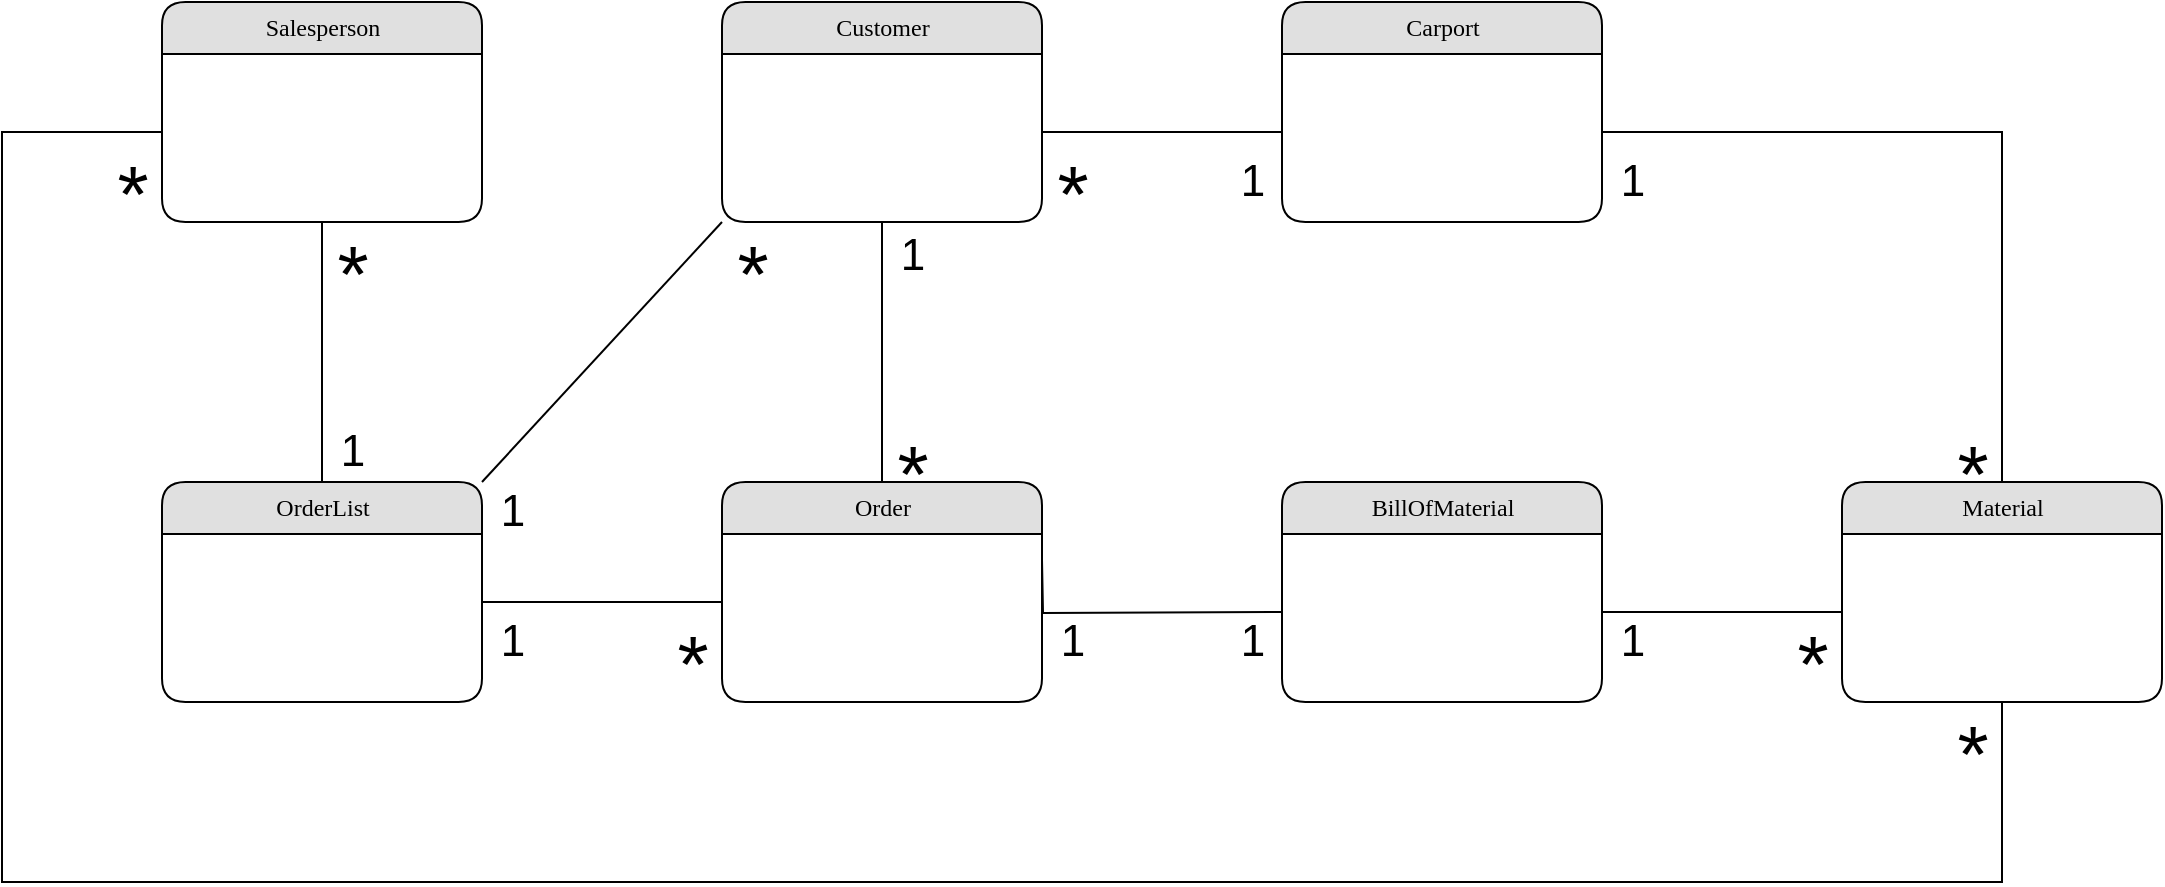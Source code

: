 <mxfile version="14.4.3" type="device"><diagram name="Page-1" id="b520641d-4fe3-3701-9064-5fc419738815"><mxGraphModel dx="1264" dy="592" grid="1" gridSize="10" guides="1" tooltips="1" connect="1" arrows="1" fold="1" page="1" pageScale="1" pageWidth="1100" pageHeight="850" background="#ffffff" math="0" shadow="0"><root><mxCell id="0"/><mxCell id="1" parent="0"/><mxCell id="21ea969265ad0168-6" value="Customer" style="swimlane;html=1;fontStyle=0;childLayout=stackLayout;horizontal=1;startSize=26;fillColor=#e0e0e0;horizontalStack=0;resizeParent=1;resizeLast=0;collapsible=1;marginBottom=0;swimlaneFillColor=#ffffff;align=center;rounded=1;shadow=0;comic=0;labelBackgroundColor=none;strokeWidth=1;fontFamily=Verdana;fontSize=12" parent="1" vertex="1"><mxGeometry x="520" y="80" width="160" height="110" as="geometry"/></mxCell><mxCell id="PO8EfMJt105Rqw60abM4-1" value="Salesperson" style="swimlane;html=1;fontStyle=0;childLayout=stackLayout;horizontal=1;startSize=26;fillColor=#e0e0e0;horizontalStack=0;resizeParent=1;resizeLast=0;collapsible=1;marginBottom=0;swimlaneFillColor=#ffffff;align=center;rounded=1;shadow=0;comic=0;labelBackgroundColor=none;strokeWidth=1;fontFamily=Verdana;fontSize=12" parent="1" vertex="1"><mxGeometry x="240" y="80" width="160" height="110" as="geometry"/></mxCell><mxCell id="_FoFAhyRaYSoehlt7JNx-34" style="edgeStyle=none;rounded=0;orthogonalLoop=1;jettySize=auto;html=1;exitX=0.5;exitY=0;exitDx=0;exitDy=0;entryX=0.5;entryY=1;entryDx=0;entryDy=0;endArrow=none;endFill=0;" parent="1" source="PO8EfMJt105Rqw60abM4-13" target="21ea969265ad0168-6" edge="1"><mxGeometry relative="1" as="geometry"/></mxCell><mxCell id="PO8EfMJt105Rqw60abM4-13" value="Order" style="swimlane;html=1;fontStyle=0;childLayout=stackLayout;horizontal=1;startSize=26;fillColor=#e0e0e0;horizontalStack=0;resizeParent=1;resizeLast=0;collapsible=1;marginBottom=0;swimlaneFillColor=#ffffff;align=center;rounded=1;shadow=0;comic=0;labelBackgroundColor=none;strokeWidth=1;fontFamily=Verdana;fontSize=12" parent="1" vertex="1"><mxGeometry x="520" y="320" width="160" height="110" as="geometry"/></mxCell><mxCell id="_FoFAhyRaYSoehlt7JNx-16" style="edgeStyle=orthogonalEdgeStyle;rounded=0;orthogonalLoop=1;jettySize=auto;html=1;exitX=0;exitY=0.5;exitDx=0;exitDy=0;entryX=1;entryY=0.5;entryDx=0;entryDy=0;endArrow=none;endFill=0;" parent="1" edge="1"><mxGeometry relative="1" as="geometry"><mxPoint x="800" y="385" as="sourcePoint"/><mxPoint x="680" y="359" as="targetPoint"/></mxGeometry></mxCell><mxCell id="_FoFAhyRaYSoehlt7JNx-1" value="BillOfMaterial" style="swimlane;html=1;fontStyle=0;childLayout=stackLayout;horizontal=1;startSize=26;fillColor=#e0e0e0;horizontalStack=0;resizeParent=1;resizeLast=0;collapsible=1;marginBottom=0;swimlaneFillColor=#ffffff;align=center;rounded=1;shadow=0;comic=0;labelBackgroundColor=none;strokeWidth=1;fontFamily=Verdana;fontSize=12" parent="1" vertex="1"><mxGeometry x="800" y="320" width="160" height="110" as="geometry"/></mxCell><mxCell id="_FoFAhyRaYSoehlt7JNx-39" style="edgeStyle=orthogonalEdgeStyle;rounded=0;orthogonalLoop=1;jettySize=auto;html=1;exitX=0.5;exitY=0;exitDx=0;exitDy=0;entryX=1;entryY=0.5;entryDx=0;entryDy=0;endArrow=none;endFill=0;" parent="1" source="_FoFAhyRaYSoehlt7JNx-5" edge="1"><mxGeometry relative="1" as="geometry"><mxPoint x="960" y="145" as="targetPoint"/><Array as="points"><mxPoint x="1160" y="145"/></Array></mxGeometry></mxCell><mxCell id="_FoFAhyRaYSoehlt7JNx-5" value="Material" style="swimlane;html=1;fontStyle=0;childLayout=stackLayout;horizontal=1;startSize=26;fillColor=#e0e0e0;horizontalStack=0;resizeParent=1;resizeLast=0;collapsible=1;marginBottom=0;swimlaneFillColor=#ffffff;align=center;rounded=1;shadow=0;comic=0;labelBackgroundColor=none;strokeWidth=1;fontFamily=Verdana;fontSize=12" parent="1" vertex="1"><mxGeometry x="1080" y="320" width="160" height="110" as="geometry"/></mxCell><mxCell id="_FoFAhyRaYSoehlt7JNx-35" style="edgeStyle=none;rounded=0;orthogonalLoop=1;jettySize=auto;html=1;exitX=1;exitY=0;exitDx=0;exitDy=0;entryX=0;entryY=1;entryDx=0;entryDy=0;endArrow=none;endFill=0;" parent="1" source="_FoFAhyRaYSoehlt7JNx-10" target="21ea969265ad0168-6" edge="1"><mxGeometry relative="1" as="geometry"/></mxCell><mxCell id="_FoFAhyRaYSoehlt7JNx-36" style="edgeStyle=none;rounded=0;orthogonalLoop=1;jettySize=auto;html=1;exitX=0.5;exitY=0;exitDx=0;exitDy=0;entryX=0.5;entryY=1;entryDx=0;entryDy=0;endArrow=none;endFill=0;" parent="1" source="_FoFAhyRaYSoehlt7JNx-10" target="PO8EfMJt105Rqw60abM4-1" edge="1"><mxGeometry relative="1" as="geometry"/></mxCell><mxCell id="_FoFAhyRaYSoehlt7JNx-10" value="OrderList" style="swimlane;html=1;fontStyle=0;childLayout=stackLayout;horizontal=1;startSize=26;fillColor=#e0e0e0;horizontalStack=0;resizeParent=1;resizeLast=0;collapsible=1;marginBottom=0;swimlaneFillColor=#ffffff;align=center;rounded=1;shadow=0;comic=0;labelBackgroundColor=none;strokeWidth=1;fontFamily=Verdana;fontSize=12" parent="1" vertex="1"><mxGeometry x="240" y="320" width="160" height="110" as="geometry"/></mxCell><mxCell id="_FoFAhyRaYSoehlt7JNx-14" style="edgeStyle=orthogonalEdgeStyle;rounded=0;orthogonalLoop=1;jettySize=auto;html=1;exitX=0;exitY=0.5;exitDx=0;exitDy=0;entryX=1;entryY=0.5;entryDx=0;entryDy=0;endArrow=none;endFill=0;" parent="1" edge="1"><mxGeometry relative="1" as="geometry"><mxPoint x="1080" y="359" as="sourcePoint"/><mxPoint x="960" y="385" as="targetPoint"/><Array as="points"><mxPoint x="1080" y="385"/></Array></mxGeometry></mxCell><mxCell id="_FoFAhyRaYSoehlt7JNx-23" style="edgeStyle=orthogonalEdgeStyle;rounded=0;orthogonalLoop=1;jettySize=auto;html=1;exitX=1;exitY=0.5;exitDx=0;exitDy=0;entryX=0;entryY=0.5;entryDx=0;entryDy=0;endArrow=none;endFill=0;" parent="1" edge="1"><mxGeometry relative="1" as="geometry"><mxPoint x="400" y="359" as="sourcePoint"/><mxPoint x="520" y="359" as="targetPoint"/><Array as="points"><mxPoint x="400" y="380"/><mxPoint x="520" y="380"/></Array></mxGeometry></mxCell><mxCell id="PO8EfMJt105Rqw60abM4-5" value="Carport" style="swimlane;html=1;fontStyle=0;childLayout=stackLayout;horizontal=1;startSize=26;fillColor=#e0e0e0;horizontalStack=0;resizeParent=1;resizeLast=0;collapsible=1;marginBottom=0;swimlaneFillColor=#ffffff;align=center;rounded=1;shadow=0;comic=0;labelBackgroundColor=none;strokeWidth=1;fontFamily=Verdana;fontSize=12" parent="1" vertex="1"><mxGeometry x="800" y="80" width="160" height="110" as="geometry"/></mxCell><mxCell id="_FoFAhyRaYSoehlt7JNx-37" style="edgeStyle=none;rounded=0;orthogonalLoop=1;jettySize=auto;html=1;entryX=0;entryY=0.5;entryDx=0;entryDy=0;endArrow=none;endFill=0;" parent="1" edge="1"><mxGeometry relative="1" as="geometry"><mxPoint x="680" y="145" as="sourcePoint"/><mxPoint x="800" y="145" as="targetPoint"/></mxGeometry></mxCell><mxCell id="_FoFAhyRaYSoehlt7JNx-40" style="edgeStyle=orthogonalEdgeStyle;rounded=0;orthogonalLoop=1;jettySize=auto;html=1;exitX=0;exitY=0.5;exitDx=0;exitDy=0;entryX=0.5;entryY=1;entryDx=0;entryDy=0;endArrow=none;endFill=0;" parent="1" target="_FoFAhyRaYSoehlt7JNx-5" edge="1"><mxGeometry relative="1" as="geometry"><Array as="points"><mxPoint x="160" y="145"/><mxPoint x="160" y="520"/><mxPoint x="1160" y="520"/></Array><mxPoint x="240" y="119" as="sourcePoint"/></mxGeometry></mxCell><mxCell id="_FoFAhyRaYSoehlt7JNx-41" value="&lt;font style=&quot;font-size: 40px&quot;&gt;*&lt;/font&gt;" style="text;html=1;align=center;verticalAlign=middle;resizable=0;points=[];autosize=1;perimeterSpacing=0;shadow=0;sketch=0;glass=0;rounded=0;" parent="1" vertex="1"><mxGeometry x="320" y="200" width="30" height="30" as="geometry"/></mxCell><mxCell id="_FoFAhyRaYSoehlt7JNx-42" value="&lt;font style=&quot;font-size: 22px&quot;&gt;1&lt;/font&gt;" style="text;html=1;align=center;verticalAlign=middle;resizable=0;points=[];autosize=1;perimeterSpacing=0;shadow=0;sketch=0;glass=0;rounded=0;" parent="1" vertex="1"><mxGeometry x="320" y="295" width="30" height="20" as="geometry"/></mxCell><mxCell id="_FoFAhyRaYSoehlt7JNx-43" value="&lt;font style=&quot;font-size: 40px&quot;&gt;*&lt;/font&gt;" style="text;html=1;align=center;verticalAlign=middle;resizable=0;points=[];autosize=1;perimeterSpacing=0;shadow=0;sketch=0;glass=0;rounded=0;" parent="1" vertex="1"><mxGeometry x="520" y="200" width="30" height="30" as="geometry"/></mxCell><mxCell id="_FoFAhyRaYSoehlt7JNx-44" value="&lt;font style=&quot;font-size: 22px&quot;&gt;1&lt;/font&gt;" style="text;html=1;align=center;verticalAlign=middle;resizable=0;points=[];autosize=1;perimeterSpacing=0;shadow=0;sketch=0;glass=0;rounded=0;" parent="1" vertex="1"><mxGeometry x="400" y="325" width="30" height="20" as="geometry"/></mxCell><mxCell id="_FoFAhyRaYSoehlt7JNx-45" value="&lt;font style=&quot;font-size: 22px&quot;&gt;1&lt;/font&gt;" style="text;html=1;align=center;verticalAlign=middle;resizable=0;points=[];autosize=1;perimeterSpacing=0;shadow=0;sketch=0;glass=0;rounded=0;" parent="1" vertex="1"><mxGeometry x="400" y="390" width="30" height="20" as="geometry"/></mxCell><mxCell id="_FoFAhyRaYSoehlt7JNx-46" value="&lt;font style=&quot;font-size: 40px&quot;&gt;*&lt;/font&gt;" style="text;html=1;align=center;verticalAlign=middle;resizable=0;points=[];autosize=1;perimeterSpacing=0;shadow=0;sketch=0;glass=0;rounded=0;" parent="1" vertex="1"><mxGeometry x="490" y="395" width="30" height="30" as="geometry"/></mxCell><mxCell id="_FoFAhyRaYSoehlt7JNx-47" value="&lt;font style=&quot;font-size: 22px&quot;&gt;1&lt;/font&gt;" style="text;html=1;align=center;verticalAlign=middle;resizable=0;points=[];autosize=1;perimeterSpacing=0;shadow=0;sketch=0;glass=0;rounded=0;" parent="1" vertex="1"><mxGeometry x="680" y="390" width="30" height="20" as="geometry"/></mxCell><mxCell id="_FoFAhyRaYSoehlt7JNx-48" value="&lt;font style=&quot;font-size: 22px&quot;&gt;1&lt;/font&gt;" style="text;html=1;align=center;verticalAlign=middle;resizable=0;points=[];autosize=1;perimeterSpacing=0;shadow=0;sketch=0;glass=0;rounded=0;" parent="1" vertex="1"><mxGeometry x="770" y="390" width="30" height="20" as="geometry"/></mxCell><mxCell id="_FoFAhyRaYSoehlt7JNx-49" value="&lt;font style=&quot;font-size: 22px&quot;&gt;1&lt;/font&gt;" style="text;html=1;align=center;verticalAlign=middle;resizable=0;points=[];autosize=1;perimeterSpacing=0;shadow=0;sketch=0;glass=0;rounded=0;" parent="1" vertex="1"><mxGeometry x="960" y="390" width="30" height="20" as="geometry"/></mxCell><mxCell id="_FoFAhyRaYSoehlt7JNx-50" value="&lt;font style=&quot;font-size: 40px&quot;&gt;*&lt;/font&gt;" style="text;html=1;align=center;verticalAlign=middle;resizable=0;points=[];autosize=1;perimeterSpacing=0;shadow=0;sketch=0;glass=0;rounded=0;" parent="1" vertex="1"><mxGeometry x="1050" y="395" width="30" height="30" as="geometry"/></mxCell><mxCell id="_FoFAhyRaYSoehlt7JNx-51" value="&lt;font style=&quot;font-size: 22px&quot;&gt;1&lt;/font&gt;" style="text;html=1;align=center;verticalAlign=middle;resizable=0;points=[];autosize=1;perimeterSpacing=0;shadow=0;sketch=0;glass=0;rounded=0;" parent="1" vertex="1"><mxGeometry x="600" y="197" width="30" height="20" as="geometry"/></mxCell><mxCell id="_FoFAhyRaYSoehlt7JNx-52" value="&lt;font style=&quot;font-size: 40px&quot;&gt;*&lt;/font&gt;" style="text;html=1;align=center;verticalAlign=middle;resizable=0;points=[];autosize=1;perimeterSpacing=0;shadow=0;sketch=0;glass=0;rounded=0;" parent="1" vertex="1"><mxGeometry x="600" y="300" width="30" height="30" as="geometry"/></mxCell><mxCell id="_FoFAhyRaYSoehlt7JNx-53" value="&lt;font style=&quot;font-size: 40px&quot;&gt;*&lt;/font&gt;" style="text;html=1;align=center;verticalAlign=middle;resizable=0;points=[];autosize=1;perimeterSpacing=0;shadow=0;sketch=0;glass=0;rounded=0;" parent="1" vertex="1"><mxGeometry x="680" y="160" width="30" height="30" as="geometry"/></mxCell><mxCell id="_FoFAhyRaYSoehlt7JNx-54" value="&lt;font style=&quot;font-size: 22px&quot;&gt;1&lt;/font&gt;" style="text;html=1;align=center;verticalAlign=middle;resizable=0;points=[];autosize=1;perimeterSpacing=0;shadow=0;sketch=0;glass=0;rounded=0;" parent="1" vertex="1"><mxGeometry x="770" y="160" width="30" height="20" as="geometry"/></mxCell><mxCell id="_FoFAhyRaYSoehlt7JNx-55" value="&lt;font style=&quot;font-size: 22px&quot;&gt;1&lt;/font&gt;" style="text;html=1;align=center;verticalAlign=middle;resizable=0;points=[];autosize=1;perimeterSpacing=0;shadow=0;sketch=0;glass=0;rounded=0;" parent="1" vertex="1"><mxGeometry x="960" y="160" width="30" height="20" as="geometry"/></mxCell><mxCell id="_FoFAhyRaYSoehlt7JNx-56" value="&lt;font style=&quot;font-size: 40px&quot;&gt;*&lt;/font&gt;" style="text;html=1;align=center;verticalAlign=middle;resizable=0;points=[];autosize=1;perimeterSpacing=0;shadow=0;sketch=0;glass=0;rounded=0;" parent="1" vertex="1"><mxGeometry x="1130" y="300" width="30" height="30" as="geometry"/></mxCell><mxCell id="_FoFAhyRaYSoehlt7JNx-57" value="&lt;font style=&quot;font-size: 40px&quot;&gt;*&lt;/font&gt;" style="text;html=1;align=center;verticalAlign=middle;resizable=0;points=[];autosize=1;perimeterSpacing=0;shadow=0;sketch=0;glass=0;rounded=0;" parent="1" vertex="1"><mxGeometry x="1130" y="440" width="30" height="30" as="geometry"/></mxCell><mxCell id="_FoFAhyRaYSoehlt7JNx-58" value="&lt;font style=&quot;font-size: 40px&quot;&gt;*&lt;/font&gt;" style="text;html=1;align=center;verticalAlign=middle;resizable=0;points=[];autosize=1;perimeterSpacing=0;shadow=0;sketch=0;glass=0;rounded=0;" parent="1" vertex="1"><mxGeometry x="210" y="160" width="30" height="30" as="geometry"/></mxCell></root></mxGraphModel></diagram></mxfile>